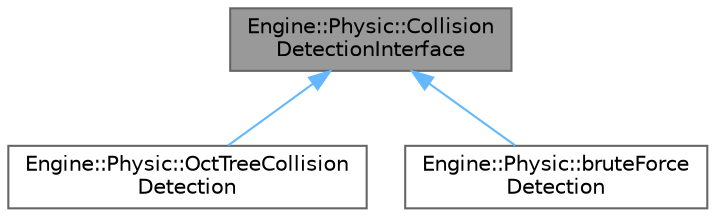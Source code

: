 digraph "Engine::Physic::CollisionDetectionInterface"
{
 // LATEX_PDF_SIZE
  bgcolor="transparent";
  edge [fontname=Helvetica,fontsize=10,labelfontname=Helvetica,labelfontsize=10];
  node [fontname=Helvetica,fontsize=10,shape=box,height=0.2,width=0.4];
  Node1 [id="Node000001",label="Engine::Physic::Collision\lDetectionInterface",height=0.2,width=0.4,color="gray40", fillcolor="grey60", style="filled", fontcolor="black",tooltip="Interfaz para implementar algoritmos de detección de colisiones."];
  Node1 -> Node2 [id="edge1_Node000001_Node000002",dir="back",color="steelblue1",style="solid",tooltip=" "];
  Node2 [id="Node000002",label="Engine::Physic::OctTreeCollision\lDetection",height=0.2,width=0.4,color="gray40", fillcolor="white", style="filled",URL="$class_engine_1_1_physic_1_1_oct_tree_collision_detection.html",tooltip="Implementación concreta de detección de colisiones basada en un árbol octal."];
  Node1 -> Node3 [id="edge2_Node000001_Node000003",dir="back",color="steelblue1",style="solid",tooltip=" "];
  Node3 [id="Node000003",label="Engine::Physic::bruteForce\lDetection",height=0.2,width=0.4,color="gray40", fillcolor="white", style="filled",URL="$class_engine_1_1_physic_1_1brute_force_detection.html",tooltip="Detección de colisiones mediante fuerza bruta."];
}
